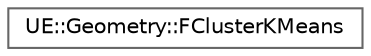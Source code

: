 digraph "Graphical Class Hierarchy"
{
 // INTERACTIVE_SVG=YES
 // LATEX_PDF_SIZE
  bgcolor="transparent";
  edge [fontname=Helvetica,fontsize=10,labelfontname=Helvetica,labelfontsize=10];
  node [fontname=Helvetica,fontsize=10,shape=box,height=0.2,width=0.4];
  rankdir="LR";
  Node0 [id="Node000000",label="UE::Geometry::FClusterKMeans",height=0.2,width=0.4,color="grey40", fillcolor="white", style="filled",URL="$d7/dc1/structUE_1_1Geometry_1_1FClusterKMeans.html",tooltip=" "];
}
